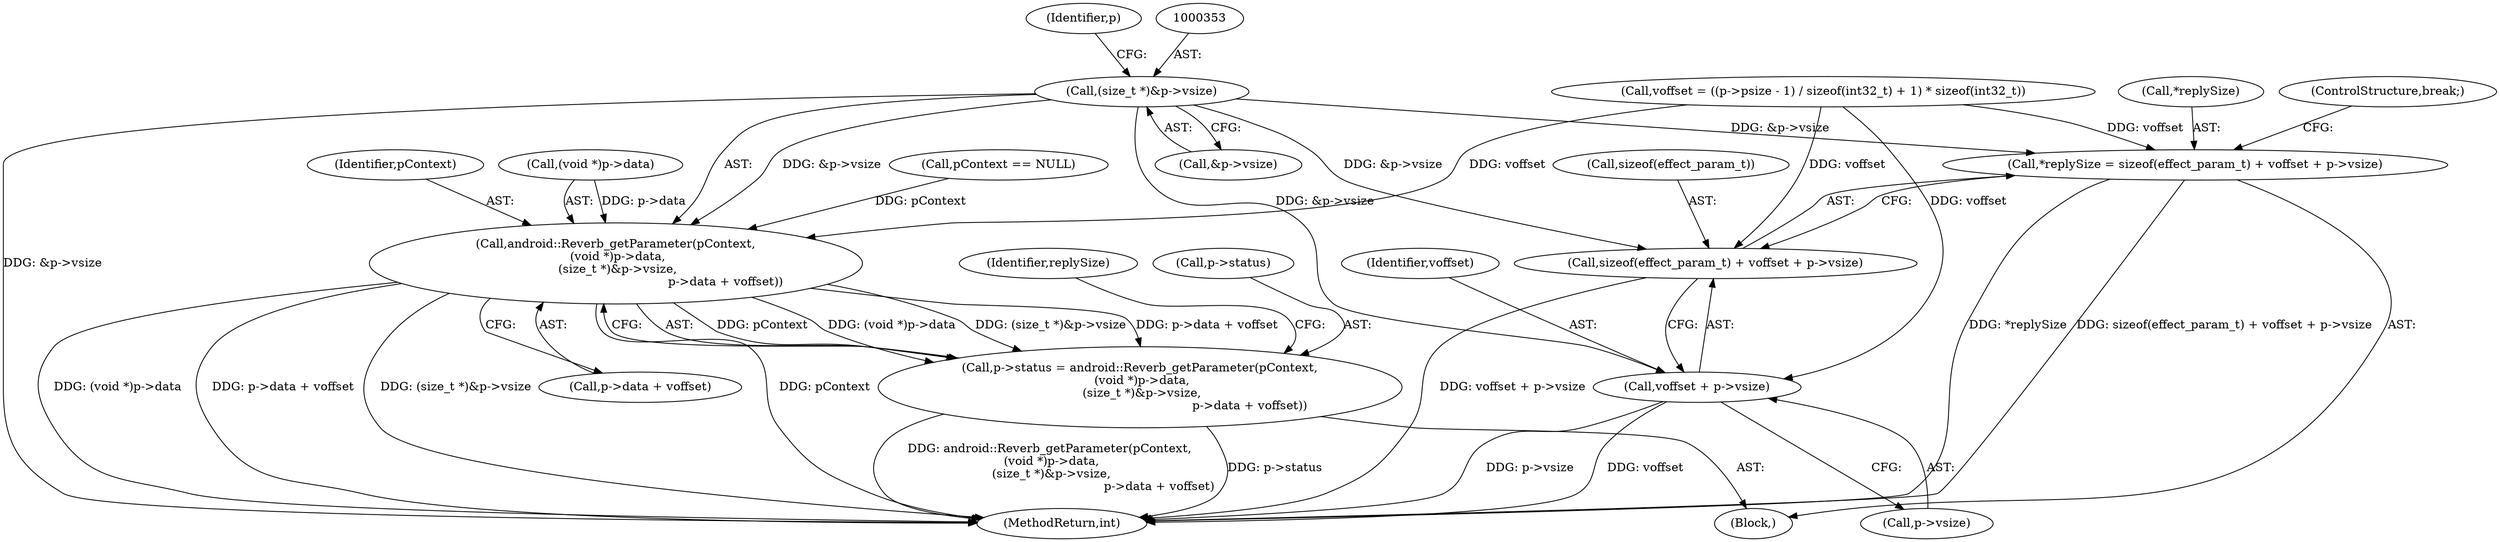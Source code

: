 digraph "0_Android_9e29523b9537983b4c4b205ff868d0b3bca0383b_0@pointer" {
"1000352" [label="(Call,(size_t *)&p->vsize)"];
"1000345" [label="(Call,android::Reverb_getParameter(pContext,\n (void *)p->data,\n (size_t *)&p->vsize,\n                                                          p->data + voffset))"];
"1000341" [label="(Call,p->status = android::Reverb_getParameter(pContext,\n (void *)p->data,\n (size_t *)&p->vsize,\n                                                          p->data + voffset))"];
"1000363" [label="(Call,*replySize = sizeof(effect_param_t) + voffset + p->vsize)"];
"1000366" [label="(Call,sizeof(effect_param_t) + voffset + p->vsize)"];
"1000369" [label="(Call,voffset + p->vsize)"];
"1000354" [label="(Call,&p->vsize)"];
"1000374" [label="(ControlStructure,break;)"];
"1000352" [label="(Call,(size_t *)&p->vsize)"];
"1000370" [label="(Identifier,voffset)"];
"1000371" [label="(Call,p->vsize)"];
"1000326" [label="(Call,voffset = ((p->psize - 1) / sizeof(int32_t) + 1) * sizeof(int32_t))"];
"1000365" [label="(Identifier,replySize)"];
"1000688" [label="(MethodReturn,int)"];
"1000127" [label="(Call,pContext == NULL)"];
"1000360" [label="(Identifier,p)"];
"1000358" [label="(Call,p->data + voffset)"];
"1000367" [label="(Call,sizeof(effect_param_t))"];
"1000364" [label="(Call,*replySize)"];
"1000345" [label="(Call,android::Reverb_getParameter(pContext,\n (void *)p->data,\n (size_t *)&p->vsize,\n                                                          p->data + voffset))"];
"1000363" [label="(Call,*replySize = sizeof(effect_param_t) + voffset + p->vsize)"];
"1000366" [label="(Call,sizeof(effect_param_t) + voffset + p->vsize)"];
"1000341" [label="(Call,p->status = android::Reverb_getParameter(pContext,\n (void *)p->data,\n (size_t *)&p->vsize,\n                                                          p->data + voffset))"];
"1000346" [label="(Identifier,pContext)"];
"1000369" [label="(Call,voffset + p->vsize)"];
"1000347" [label="(Call,(void *)p->data)"];
"1000244" [label="(Block,)"];
"1000342" [label="(Call,p->status)"];
"1000352" -> "1000345"  [label="AST: "];
"1000352" -> "1000354"  [label="CFG: "];
"1000353" -> "1000352"  [label="AST: "];
"1000354" -> "1000352"  [label="AST: "];
"1000360" -> "1000352"  [label="CFG: "];
"1000352" -> "1000688"  [label="DDG: &p->vsize"];
"1000352" -> "1000345"  [label="DDG: &p->vsize"];
"1000352" -> "1000363"  [label="DDG: &p->vsize"];
"1000352" -> "1000366"  [label="DDG: &p->vsize"];
"1000352" -> "1000369"  [label="DDG: &p->vsize"];
"1000345" -> "1000341"  [label="AST: "];
"1000345" -> "1000358"  [label="CFG: "];
"1000346" -> "1000345"  [label="AST: "];
"1000347" -> "1000345"  [label="AST: "];
"1000358" -> "1000345"  [label="AST: "];
"1000341" -> "1000345"  [label="CFG: "];
"1000345" -> "1000688"  [label="DDG: (void *)p->data"];
"1000345" -> "1000688"  [label="DDG: p->data + voffset"];
"1000345" -> "1000688"  [label="DDG: (size_t *)&p->vsize"];
"1000345" -> "1000688"  [label="DDG: pContext"];
"1000345" -> "1000341"  [label="DDG: pContext"];
"1000345" -> "1000341"  [label="DDG: (void *)p->data"];
"1000345" -> "1000341"  [label="DDG: (size_t *)&p->vsize"];
"1000345" -> "1000341"  [label="DDG: p->data + voffset"];
"1000127" -> "1000345"  [label="DDG: pContext"];
"1000347" -> "1000345"  [label="DDG: p->data"];
"1000326" -> "1000345"  [label="DDG: voffset"];
"1000341" -> "1000244"  [label="AST: "];
"1000342" -> "1000341"  [label="AST: "];
"1000365" -> "1000341"  [label="CFG: "];
"1000341" -> "1000688"  [label="DDG: p->status"];
"1000341" -> "1000688"  [label="DDG: android::Reverb_getParameter(pContext,\n (void *)p->data,\n (size_t *)&p->vsize,\n                                                          p->data + voffset)"];
"1000363" -> "1000244"  [label="AST: "];
"1000363" -> "1000366"  [label="CFG: "];
"1000364" -> "1000363"  [label="AST: "];
"1000366" -> "1000363"  [label="AST: "];
"1000374" -> "1000363"  [label="CFG: "];
"1000363" -> "1000688"  [label="DDG: *replySize"];
"1000363" -> "1000688"  [label="DDG: sizeof(effect_param_t) + voffset + p->vsize"];
"1000326" -> "1000363"  [label="DDG: voffset"];
"1000366" -> "1000369"  [label="CFG: "];
"1000367" -> "1000366"  [label="AST: "];
"1000369" -> "1000366"  [label="AST: "];
"1000366" -> "1000688"  [label="DDG: voffset + p->vsize"];
"1000326" -> "1000366"  [label="DDG: voffset"];
"1000369" -> "1000371"  [label="CFG: "];
"1000370" -> "1000369"  [label="AST: "];
"1000371" -> "1000369"  [label="AST: "];
"1000369" -> "1000688"  [label="DDG: voffset"];
"1000369" -> "1000688"  [label="DDG: p->vsize"];
"1000326" -> "1000369"  [label="DDG: voffset"];
}
